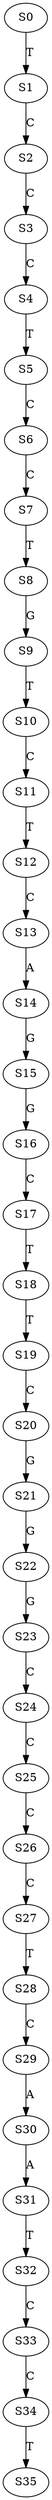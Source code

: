 strict digraph  {
	S0 -> S1 [ label = T ];
	S1 -> S2 [ label = C ];
	S2 -> S3 [ label = C ];
	S3 -> S4 [ label = C ];
	S4 -> S5 [ label = T ];
	S5 -> S6 [ label = C ];
	S6 -> S7 [ label = C ];
	S7 -> S8 [ label = T ];
	S8 -> S9 [ label = G ];
	S9 -> S10 [ label = T ];
	S10 -> S11 [ label = C ];
	S11 -> S12 [ label = T ];
	S12 -> S13 [ label = C ];
	S13 -> S14 [ label = A ];
	S14 -> S15 [ label = G ];
	S15 -> S16 [ label = G ];
	S16 -> S17 [ label = C ];
	S17 -> S18 [ label = T ];
	S18 -> S19 [ label = T ];
	S19 -> S20 [ label = C ];
	S20 -> S21 [ label = G ];
	S21 -> S22 [ label = G ];
	S22 -> S23 [ label = G ];
	S23 -> S24 [ label = C ];
	S24 -> S25 [ label = C ];
	S25 -> S26 [ label = C ];
	S26 -> S27 [ label = C ];
	S27 -> S28 [ label = T ];
	S28 -> S29 [ label = C ];
	S29 -> S30 [ label = A ];
	S30 -> S31 [ label = A ];
	S31 -> S32 [ label = T ];
	S32 -> S33 [ label = C ];
	S33 -> S34 [ label = C ];
	S34 -> S35 [ label = T ];
}
